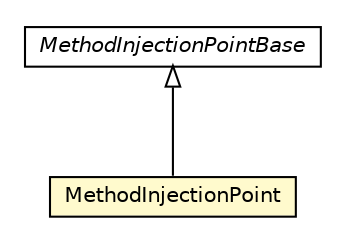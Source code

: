 #!/usr/local/bin/dot
#
# Class diagram 
# Generated by UMLGraph version 5.1 (http://www.umlgraph.org/)
#

digraph G {
	edge [fontname="Helvetica",fontsize=10,labelfontname="Helvetica",labelfontsize=10];
	node [fontname="Helvetica",fontsize=10,shape=plaintext];
	nodesep=0.25;
	ranksep=0.5;
	// org.androidtransfuse.model.MethodInjectionPoint
	c8483 [label=<<table title="org.androidtransfuse.model.MethodInjectionPoint" border="0" cellborder="1" cellspacing="0" cellpadding="2" port="p" bgcolor="lemonChiffon" href="./MethodInjectionPoint.html">
		<tr><td><table border="0" cellspacing="0" cellpadding="1">
<tr><td align="center" balign="center"> MethodInjectionPoint </td></tr>
		</table></td></tr>
		</table>>, fontname="Helvetica", fontcolor="black", fontsize=10.0];
	// org.androidtransfuse.model.MethodInjectionPointBase
	c8485 [label=<<table title="org.androidtransfuse.model.MethodInjectionPointBase" border="0" cellborder="1" cellspacing="0" cellpadding="2" port="p" href="./MethodInjectionPointBase.html">
		<tr><td><table border="0" cellspacing="0" cellpadding="1">
<tr><td align="center" balign="center"><font face="Helvetica-Oblique"> MethodInjectionPointBase </font></td></tr>
		</table></td></tr>
		</table>>, fontname="Helvetica", fontcolor="black", fontsize=10.0];
	//org.androidtransfuse.model.MethodInjectionPoint extends org.androidtransfuse.model.MethodInjectionPointBase
	c8485:p -> c8483:p [dir=back,arrowtail=empty];
}

